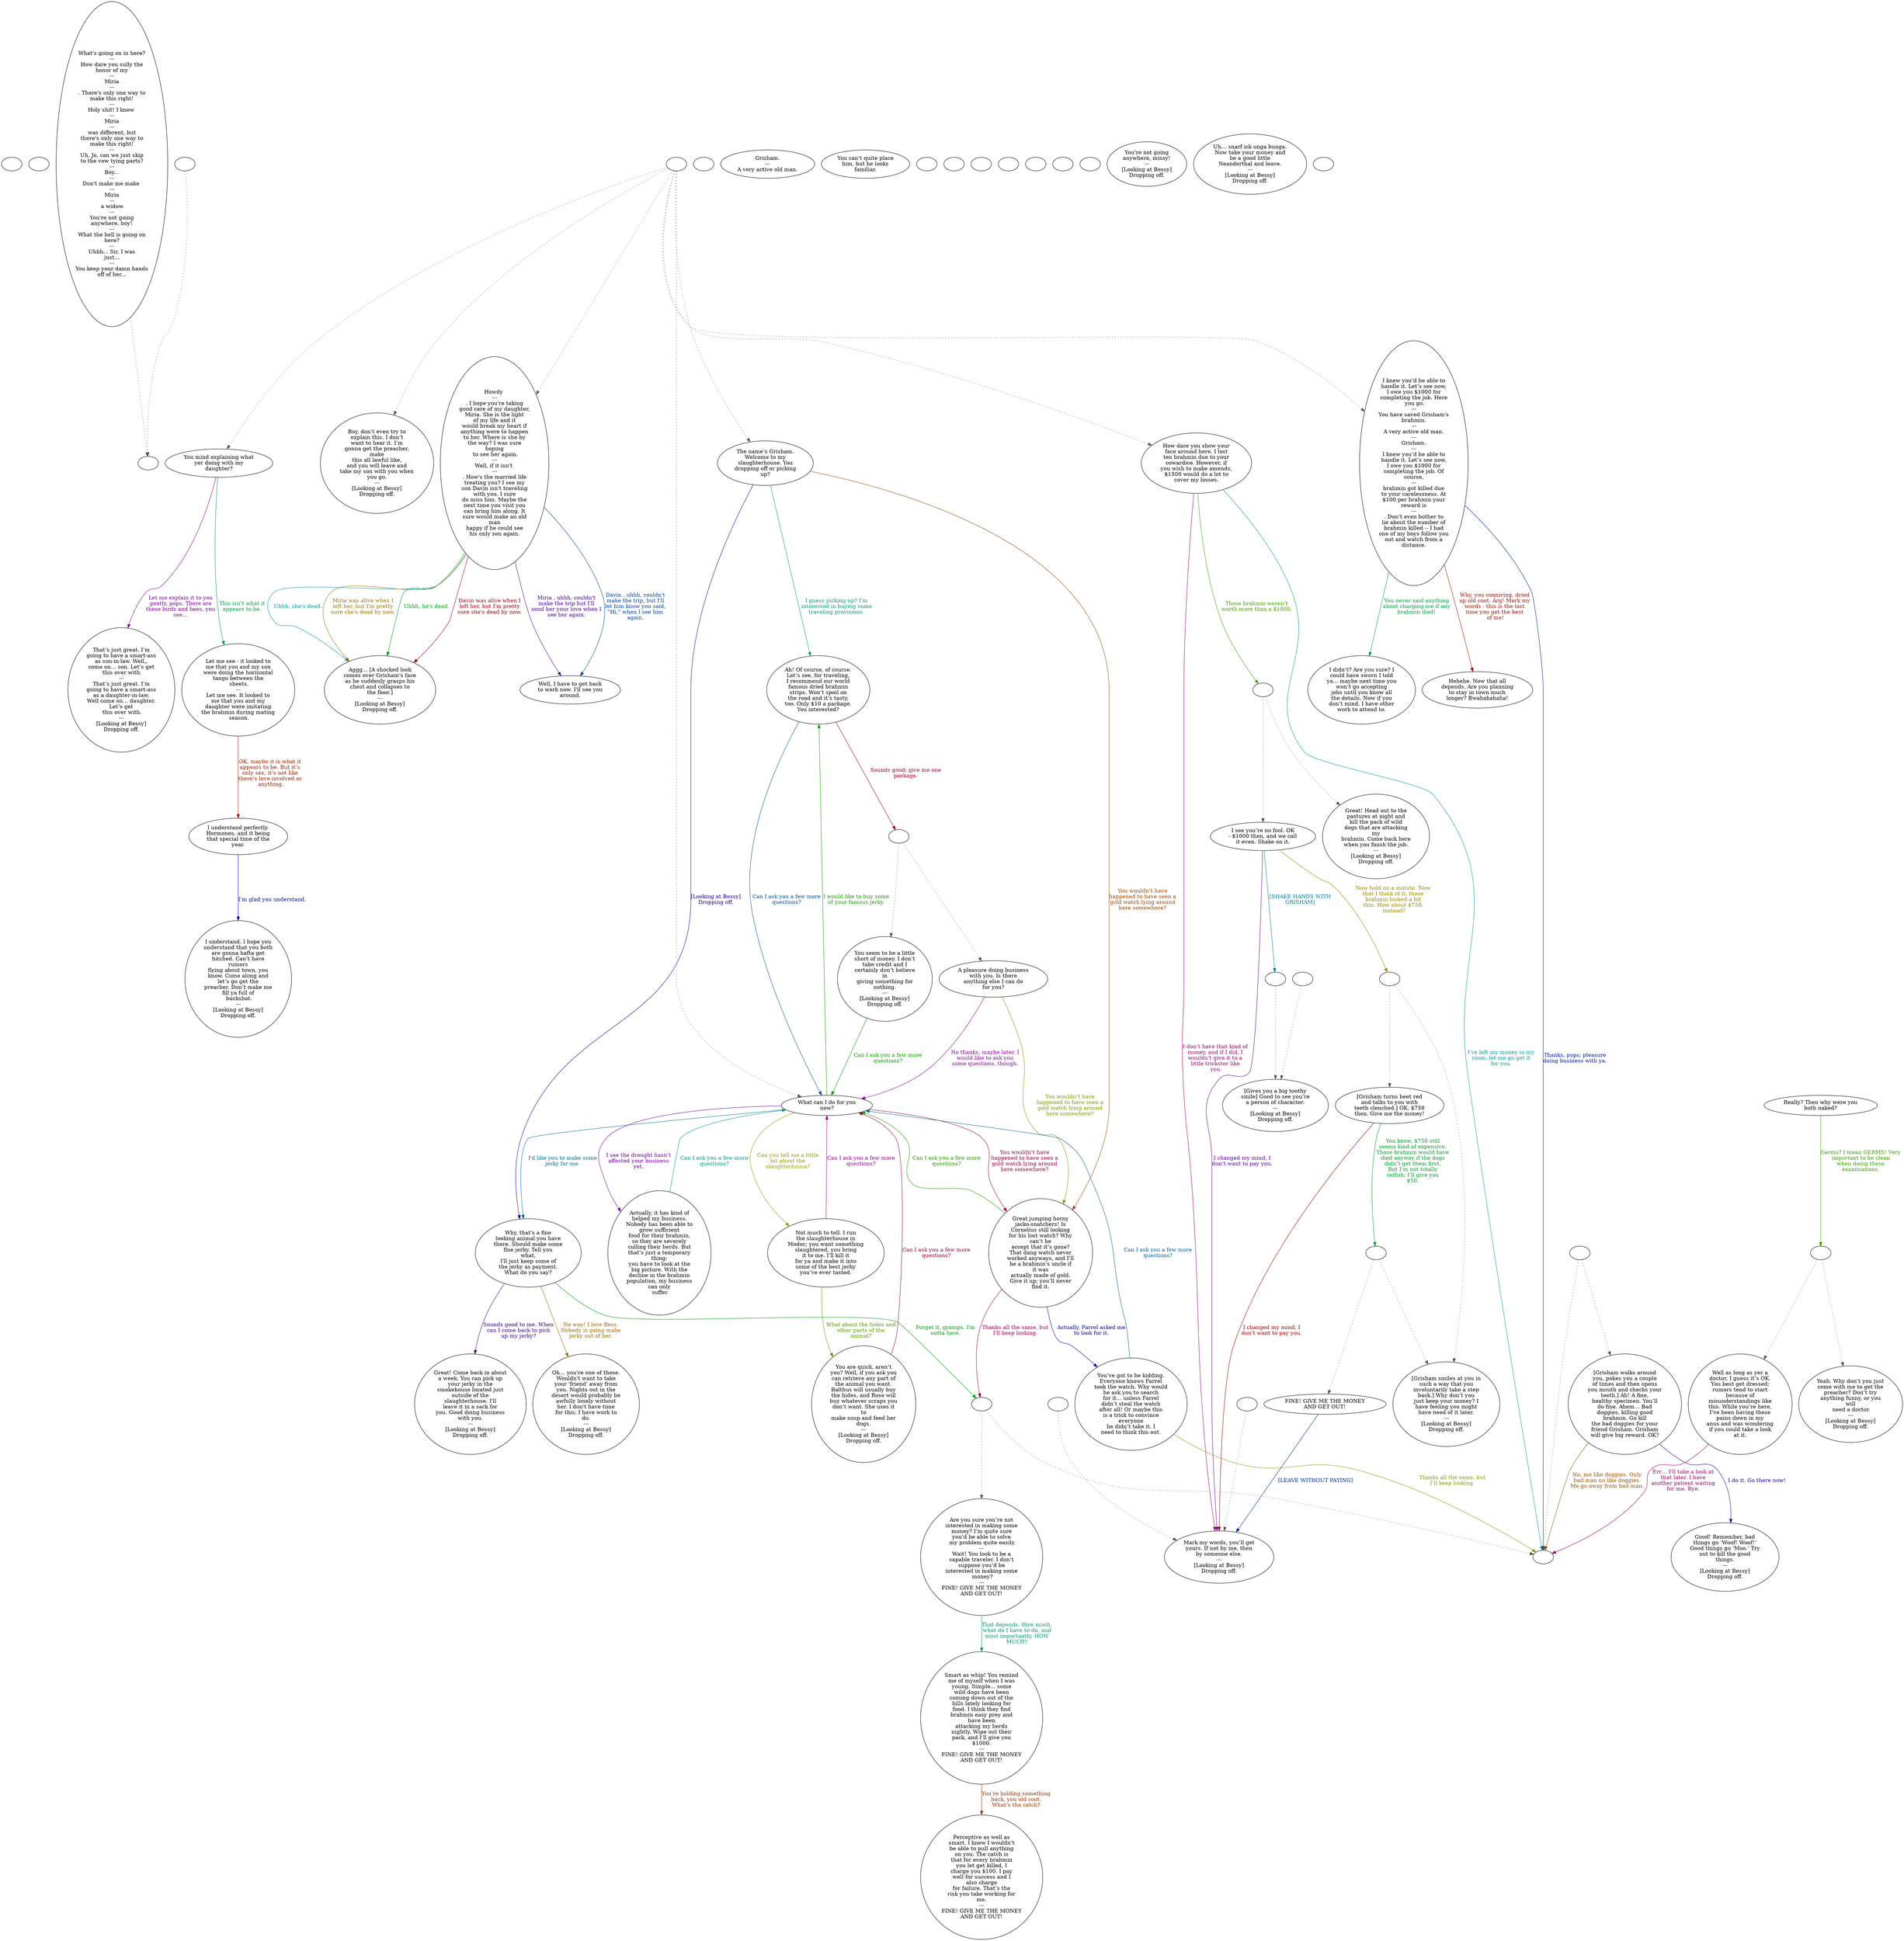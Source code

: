 digraph mcGrisha {
  "checkPartyMembersNearDoor" [style=filled       fillcolor="#FFFFFF"       color="#000000"]
  "checkPartyMembersNearDoor" [label=""]
  "start" [style=filled       fillcolor="#FFFFFF"       color="#000000"]
  "start" [label=""]
  "critter_p_proc" [style=filled       fillcolor="#FFFFFF"       color="#000000"]
  "critter_p_proc" -> "Node998" [style=dotted color="#555555"]
  "critter_p_proc" [label="What's going on in here?\n---\nHow dare you sully the\nhonor of my\n---\nMiria\n---\n. There's only one way to\nmake this right!\n---\nHoly shit! I knew \n---\nMiria\n---\nwas different, but\nthere's only one way to\nmake this right!\n---\nUh, Jo, can we just skip\nto the vow tying parts?\n---\nBoy...\n---\nDon't make me make \n---\nMiria\n---\n a widow.\n---\nYou're not going\nanywhere, boy!\n---\nWhat the hell is going on\nhere?\n---\nUhhh... Sir, I was\njust...\n---\nYou keep your damn hands\noff of her..."]
  "pickup_p_proc" [style=filled       fillcolor="#FFFFFF"       color="#000000"]
  "pickup_p_proc" -> "Node998" [style=dotted color="#555555"]
  "pickup_p_proc" [label=""]
  "talk_p_proc" [style=filled       fillcolor="#FFFFFF"       color="#000000"]
  "talk_p_proc" -> "Node041" [style=dotted color="#555555"]
  "talk_p_proc" -> "Node040" [style=dotted color="#555555"]
  "talk_p_proc" -> "Node050" [style=dotted color="#555555"]
  "talk_p_proc" -> "Node000" [style=dotted color="#555555"]
  "talk_p_proc" -> "Node003" [style=dotted color="#555555"]
  "talk_p_proc" -> "Node002" [style=dotted color="#555555"]
  "talk_p_proc" -> "Node001" [style=dotted color="#555555"]
  "talk_p_proc" [label=""]
  "destroy_p_proc" [style=filled       fillcolor="#FFFFFF"       color="#000000"]
  "destroy_p_proc" [label=""]
  "look_at_p_proc" [style=filled       fillcolor="#FFFFFF"       color="#000000"]
  "look_at_p_proc" [label="Grisham.\n---\nA very active old man."]
  "description_p_proc" [style=filled       fillcolor="#FFFFFF"       color="#000000"]
  "description_p_proc" [label="You can’t quite place\nhim, but he looks\nfamiliar."]
  "use_skill_on_p_proc" [style=filled       fillcolor="#FFFFFF"       color="#000000"]
  "use_skill_on_p_proc" [label=""]
  "damage_p_proc" [style=filled       fillcolor="#FFFFFF"       color="#000000"]
  "damage_p_proc" [label=""]
  "map_enter_p_proc" [style=filled       fillcolor="#FFFFFF"       color="#000000"]
  "map_enter_p_proc" [label=""]
  "map_exit_p_proc" [style=filled       fillcolor="#FFFFFF"       color="#000000"]
  "map_exit_p_proc" [label=""]
  "combat_p_proc" [style=filled       fillcolor="#FFFFFF"       color="#000000"]
  "combat_p_proc" [label=""]
  "timed_event_p_proc" [style=filled       fillcolor="#FFFFFF"       color="#000000"]
  "timed_event_p_proc" [label=""]
  "push_p_proc" [style=filled       fillcolor="#FFFFFF"       color="#000000"]
  "push_p_proc" [label=""]
  "Node000" [style=filled       fillcolor="#FFFFFF"       color="#000000"]
  "Node000" [label="The name’s Grisham.\nWelcome to my\nslaughterhouse. You\ndropping off or picking\nup?"]
  "Node000" -> "Node010" [label="I guess picking up? I’m\ninterested in buying some\ntraveling provisions." color="#009973" fontcolor="#009973"]
  "Node000" -> "Node017" [label="You wouldn’t have\nhappened to have seen a\ngold watch lying around\nhere somewhere?" color="#994600" fontcolor="#994600"]
  "Node000" -> "Node004" [label="[Looking at Bessy]\nDropping off." color="#190099" fontcolor="#190099"]
  "Node001" [style=filled       fillcolor="#FFFFFF"       color="#000000"]
  "Node001" [label="What can I do for you\nnow?"]
  "Node001" -> "Node010" [label="I would like to buy some\nof your famous jerky." color="#139900" fontcolor="#139900"]
  "Node001" -> "Node017" [label="You wouldn’t have\nhappened to have seen a\ngold watch lying around\nhere somewhere?" color="#990040" fontcolor="#990040"]
  "Node001" -> "Node004" [label="I'd like you to make some\njerky for me." color="#006C99" fontcolor="#006C99"]
  "Node001" -> "Node027" [label="Can you tell me a little\nbit about the\nslaughterhouse?" color="#999900" fontcolor="#999900"]
  "Node001" -> "Node028" [label="I see the drought hasn’t\naffected your business\nyet." color="#6C0099" fontcolor="#6C0099"]
  "Node002" [style=filled       fillcolor="#FFFFFF"       color="#000000"]
  "Node002" [label="I knew you’d be able to\nhandle it. Let’s see now,\nI owe you $1000 for\ncompleting the job. Here\n you go.\n---\nYou have saved Grisham's\nbrahmin.\n---\nA very active old man.\n---\nGrisham.\n---\nI knew you’d be able to\nhandle it. Let’s see now,\nI owe you $1000 for\ncompleting the job. Of\ncourse,\n---\nbrahmin got killed due\nto your carelessness. At\n$100 per brahmin your\nreward is\n---\n. Don’t even bother to\nlie about the number of\nbrahmin killed -- I had\none of my boys follow you\nout and watch from a\ndistance."]
  "Node002" -> "Node018" [label="You never said anything\nabout charging me if any\nbrahmin died!" color="#009940" fontcolor="#009940"]
  "Node002" -> "Node019" [label="Why, you conniving, dried\nup old coot. Arg! Mark my\nwords - this is the last\ntime you get the best\n of me!" color="#991300" fontcolor="#991300"]
  "Node002" -> "Node999" [label="Thanks, pops; pleasure\ndoing business with ya." color="#001A99" fontcolor="#001A99"]
  "Node003" [style=filled       fillcolor="#FFFFFF"       color="#000000"]
  "Node003" [label="How dare you show your\nface around here. I lost\nten brahmin due to your\ncowardice. However, if\nyou wish to make amends,\n$1500 would do a lot to\ncover my losses."]
  "Node003" -> "Node994" [label="Those brahmin weren’t\nworth more than a $1000." color="#469900" fontcolor="#469900"]
  "Node003" -> "Node024" [label="I don’t have that kind of\nmoney, and if I did, I\nwouldn’t give it to a\nlittle trickster like\n you." color="#990073" fontcolor="#990073"]
  "Node003" -> "Node999" [label="I’ve left my money in my\nroom; let me go get it\nfor you." color="#009992" fontcolor="#009992"]
  "Node004" [style=filled       fillcolor="#FFFFFF"       color="#000000"]
  "Node004" [label="Why, that's a fine\nlooking animal you have\nthere. Should make some\nfine jerky. Tell you\nwhat,\nI'll just keep some of\nthe jerky as payment.\nWhat do you say?"]
  "Node004" -> "Node005" [label="No way! I love Bess.\nNobody is going make\njerky out of her." color="#996600" fontcolor="#996600"]
  "Node004" -> "Node006" [label="Sounds good to me. When\ncan I come back to pick\nup my jerky?" color="#390099" fontcolor="#390099"]
  "Node004" -> "Node996" [label="Forget it, gramps. I'm\noutta here." color="#00990C" fontcolor="#00990C"]
  "Node005" [style=filled       fillcolor="#FFFFFF"       color="#000000"]
  "Node005" [label="Oh… you're one of those.\nWouldn't want to take\nyour 'friend' away from\nyou. Nights out in the\ndesert would probably be\nawfully lonely without\nher. I don't have time\nfor this; I have work to\ndo.\n---\n[Looking at Bessy]\nDropping off."]
  "Node006" [style=filled       fillcolor="#FFFFFF"       color="#000000"]
  "Node006" [label="Great! Come back in about\na week. You can pick up\nyour jerky in the\nsmokehouse located just\noutside of the\nslaughterhouse. I'll\nleave it in a sack for\nyou. Good doing business\nwith you.\n---\n[Looking at Bessy]\nDropping off."]
  "Node010" [style=filled       fillcolor="#FFFFFF"       color="#000000"]
  "Node010" [label="Ah! Of course, of course.\nLet’s see, for traveling,\nI recommend our world\nfamous dried brahmin\nstrips. Won’t spoil on\nthe road and it’s tasty,\ntoo. Only $10 a package.\nYou interested?"]
  "Node010" -> "Node992" [label="Sounds good; give me one\npackage." color="#990020" fontcolor="#990020"]
  "Node010" -> "Node001" [label="Can I ask you a few more\nquestions?" color="#004D99" fontcolor="#004D99"]
  "Node011" [style=filled       fillcolor="#FFFFFF"       color="#000000"]
  "Node011" [label="A pleasure doing business\nwith you. Is there\nanything else I can do\nfor you?"]
  "Node011" -> "Node017" [label="You wouldn’t have\nhappened to have seen a\ngold watch lying around\nhere somewhere?" color="#7A9900" fontcolor="#7A9900"]
  "Node011" -> "Node001" [label="No thanks, maybe later. I\nwould like to ask you\nsome questions, though." color="#8C0099" fontcolor="#8C0099"]
  "Node012" [style=filled       fillcolor="#FFFFFF"       color="#000000"]
  "Node012" [label="Are you sure you’re not\ninterested in making some\nmoney? I’m quite sure\nyou’d be able to solve\n my problem quite easily.\n---\nWait! You look to be a\ncapable traveler. I don’t\nsuppose you’d be\ninterested in making some\n money?\n---\nFINE! GIVE ME THE MONEY\nAND GET OUT!"]
  "Node012" -> "Node013" [label="That depends. How much,\nwhat do I have to do, and\nmost importantly, HOW\nMUCH?" color="#00995F" fontcolor="#00995F"]
  "Node013" [style=filled       fillcolor="#FFFFFF"       color="#000000"]
  "Node013" [label="Smart as whip! You remind\nme of myself when I was\nyoung. Simple... some\nwild dogs have been\ncoming down out of the\nhills lately looking for\nfood. I think they find\nbrahmin easy prey and\nhave been\nattacking my herds\nnightly. Wipe out their\npack, and I’ll give you\n$1000.\n---\nFINE! GIVE ME THE MONEY\nAND GET OUT!"]
  "Node013" -> "Node014" [label="You’re holding something\nback, you old coot.\nWhat’s the catch?" color="#993300" fontcolor="#993300"]
  "Node014" [style=filled       fillcolor="#FFFFFF"       color="#000000"]
  "Node014" [label="Perceptive as well as\nsmart. I knew I wouldn’t\nbe able to pull anything\non you. The catch is\nthat for every brahmin\nyou let get killed, I\ncharge you $100. I pay\nwell for success and I\nalso charge\nfor failure. That’s the\nrisk you take working for\nme.\n---\nFINE! GIVE ME THE MONEY\nAND GET OUT!"]
  "Node016" [style=filled       fillcolor="#FFFFFF"       color="#000000"]
  "Node016" [label="Great! Head out to the\npastures at night and\nkill the pack of wild\ndogs that are attacking\nmy\nbrahmin. Come back here\nwhen you finish the job.\n---\n[Looking at Bessy]\nDropping off."]
  "Node017" [style=filled       fillcolor="#FFFFFF"       color="#000000"]
  "Node017" [label="Great jumping horny\njacko-snatchers! Is\nCornelius still looking\nfor his lost watch? Why\ncan’t he\naccept that it’s gone?\nThat dang watch never\nworked anyways, and I’ll\nbe a brahmin’s uncle if\nit was\nactually made of gold.\nGive it up; you’ll never\nfind it."]
  "Node017" -> "Node036" [label="Actually, Farrel asked me\nto look for it." color="#060099" fontcolor="#060099"]
  "Node017" -> "Node001" [label="Can I ask you a few more\nquestions?" color="#279900" fontcolor="#279900"]
  "Node017" -> "Node996" [label="Thanks all the same, but\nI’ll keep looking." color="#990053" fontcolor="#990053"]
  "Node018" [style=filled       fillcolor="#FFFFFF"       color="#000000"]
  "Node018" [label="I didn’t? Are you sure? I\ncould have sworn I told\nya... maybe next time you\nwon’t go accepting\njobs until you know all\nthe details. Now if you\ndon’t mind, I have other\nwork to attend to."]
  "Node019" [style=filled       fillcolor="#FFFFFF"       color="#000000"]
  "Node019" [label="Hehehe. Now that all\ndepends. Are you planning\nto stay in town much\nlonger? Bwahahahaha!"]
  "Node020" [style=filled       fillcolor="#FFFFFF"       color="#000000"]
  "Node020" [label="I see you’re no fool. OK\n- $1000 then, and we call\nit even. Shake on it."]
  "Node020" -> "Node991" [label="[SHAKE HANDS WITH\nGRISHAM]" color="#008099" fontcolor="#008099"]
  "Node020" -> "Node990" [label="Now hold on a minute. Now\nthat I think of it, those\nbrahmin looked a bit\nthin. How about $750,\n instead?" color="#998500" fontcolor="#998500"]
  "Node020" -> "Node024" [label="I changed my mind, I\ndon’t want to pay you." color="#590099" fontcolor="#590099"]
  "Node021" [style=filled       fillcolor="#FFFFFF"       color="#000000"]
  "Node021" [label="[Gives you a big toothy\nsmile] Good to see you’re\na person of character.\n---\n[Looking at Bessy]\nDropping off."]
  "Node022" [style=filled       fillcolor="#FFFFFF"       color="#000000"]
  "Node022" [label="[Grisham turns beet red\nand talks to you with\nteeth clenched.] OK, $750\nthen. Give me the money!"]
  "Node022" -> "Node988" [label="You know, $750 still\nseems kind of expensive.\nThose brahmin would have\ndied anyway if the dogs\ndidn’t get them first.\nBut I’m not totally\nselfish; I’ll give you\n$50." color="#00992C" fontcolor="#00992C"]
  "Node022" -> "Node024" [label="I changed my mind, I\ndon’t want to pay you." color="#990001" fontcolor="#990001"]
  "Node023" [style=filled       fillcolor="#FFFFFF"       color="#000000"]
  "Node023" [label="FINE! GIVE ME THE MONEY\nAND GET OUT!"]
  "Node023" -> "Node024" [label="[LEAVE WITHOUT PAYING]" color="#002D99" fontcolor="#002D99"]
  "Node024" [style=filled       fillcolor="#FFFFFF"       color="#000000"]
  "Node024" [label="Mark my words, you’ll get\nyours. If not by me, then\nby someone else.\n---\n[Looking at Bessy]\nDropping off."]
  "Node026" [style=filled       fillcolor="#FFFFFF"       color="#000000"]
  "Node026" [label="[Grisham smiles at you in\nsuch a way that you\ninvoluntarily take a step\nback.] Why don’t you\njust keep your money? I\nhave feeling you might\nhave need of it later.\n---\n[Looking at Bessy]\nDropping off."]
  "Node027" [style=filled       fillcolor="#FFFFFF"       color="#000000"]
  "Node027" [label="Not much to tell. I run\nthe slaughterhouse in\nModoc; you want something\nslaughtered, you bring\nit to me. I’ll kill it\nfor ya and make it into\nsome of the best jerky\nyou’ve ever tasted."]
  "Node027" -> "Node035" [label="What about the hides and\nother parts of the\nanimal?" color="#5A9900" fontcolor="#5A9900"]
  "Node027" -> "Node001" [label="Can I ask you a few more\nquestions?" color="#990087" fontcolor="#990087"]
  "Node028" [style=filled       fillcolor="#FFFFFF"       color="#000000"]
  "Node028" [label="Actually, it has kind of\nhelped my business.\nNobody has been able to\ngrow sufficient\nfood for their brahmin,\nso they are severely\nculling their herds. But\nthat’s just a temporary\nthing;\nyou have to look at the\nbig picture. With the\ndecline in the brahmin\npopulation, my business\ncan only\n suffer."]
  "Node028" -> "Node001" [label="Can I ask you a few more\nquestions?" color="#00997F" fontcolor="#00997F"]
  "Node029" [style=filled       fillcolor="#FFFFFF"       color="#000000"]
  "Node029" [label="[Grisham walks around\nyou, pokes you a couple\nof times and then opens\nyou mouth and checks your\nteeth.] Ah! A fine,\nhealthy specimen. You’ll\ndo fine. Ahem… Bad\ndoggies, killing good\nbrahmin. Go kill\nthe bad doggies for your\nfriend Grisham. Grisham\nwill give big reward. OK?"]
  "Node029" -> "Node999" [label="No, me like doggies. Only\nbad man no like doggies.\nMe go away from bad man." color="#995200" fontcolor="#995200"]
  "Node029" -> "Node030" [label="I do it. Go there now!" color="#260099" fontcolor="#260099"]
  "Node030" [style=filled       fillcolor="#FFFFFF"       color="#000000"]
  "Node030" [label="Good! Remember, bad\nthings go ‘Woof! Woof!’\nGood things go ‘Moo.’ Try\nnot to kill the good\nthings.\n---\n[Looking at Bessy]\nDropping off."]
  "Node031" [style=filled       fillcolor="#FFFFFF"       color="#000000"]
  "Node031" [label="You seem to be a little\nshort of money. I don’t\ntake credit and I\ncertainly don’t believe\nin\ngiving something for\nnothing.\n---\n[Looking at Bessy]\nDropping off."]
  "Node031" -> "Node001" [label="Can I ask you a few more\nquestions?" color="#079900" fontcolor="#079900"]
  "Node033" [style=filled       fillcolor="#FFFFFF"       color="#000000"]
  "Node033" [label="You're not going\nanywhere, missy!\n---\n[Looking at Bessy]\nDropping off."]
  "Node034" [style=filled       fillcolor="#FFFFFF"       color="#000000"]
  "Node034" [label="Uh… snarf ick unga bunga.\nNow take your money and\nbe a good little\nNeanderthal and leave.\n---\n[Looking at Bessy]\nDropping off."]
  "Node035" [style=filled       fillcolor="#FFFFFF"       color="#000000"]
  "Node035" [label="You are quick, aren’t\nyou? Well, if you ask you\ncan retrieve any part of\nthe animal you want.\nBalthus will usually buy\nthe hides, and Rose will\nbuy whatever scraps you\ndon’t want. She uses it\nto\nmake soup and feed her\ndogs.\n---\n[Looking at Bessy]\nDropping off."]
  "Node035" -> "Node001" [label="Can I ask you a few more\nquestions?" color="#990034" fontcolor="#990034"]
  "Node036" [style=filled       fillcolor="#FFFFFF"       color="#000000"]
  "Node036" [label="You’ve got to be kidding.\nEveryone knows Farrel\ntook the watch. Why would\nhe ask you to search\nfor it… unless Farrel\ndidn’t steal the watch\nafter all! Or maybe this\nis a trick to convince\neveryone\nhe didn’t take it. I\nneed to think this out."]
  "Node036" -> "Node001" [label="Can I ask you a few more\nquestions?" color="#006099" fontcolor="#006099"]
  "Node036" -> "Node999" [label="Thanks all the same, but\nI’ll keep looking." color="#8D9900" fontcolor="#8D9900"]
  "Node040" [style=filled       fillcolor="#FFFFFF"       color="#000000"]
  "Node040" [label="Boy, don’t even try to\nexplain this. I don’t\nwant to hear it. I’m\ngonna get the preacher,\nmake\nthis all lawful like,\nand you will leave and\ntake my son with you when\nyou go.\n---\n[Looking at Bessy]\nDropping off."]
  "Node041" [style=filled       fillcolor="#FFFFFF"       color="#000000"]
  "Node041" [label="You mind explaining what\nyer doing with my\ndaughter?"]
  "Node041" -> "Node042" [label="Let me explain it to you\ngently, pops. There are\nthese birds and bees, you\nsee…" color="#780099" fontcolor="#780099"]
  "Node041" -> "Node043" [label="This isn’t what it\nappears to be." color="#00994C" fontcolor="#00994C"]
  "Node042" [style=filled       fillcolor="#FFFFFF"       color="#000000"]
  "Node042" [label="That’s just great. I’m\ngoing to have a smart-ass\nas son-in-law. Well,,\ncome on… son. Let’s get\n this over with.\n---\nThat’s just great. I’m\ngoing to have a smart-ass\nas a daughter-in-law.\nWell come on… daughter.\nLet’s get\n this over with.\n---\n[Looking at Bessy]\nDropping off."]
  "Node043" [style=filled       fillcolor="#FFFFFF"       color="#000000"]
  "Node043" [label="Let me see - it looked to\nme that you and my son\nwere doing the horizontal\ntango between the\n sheets.\n---\nLet me see. It looked to\nme that you and my\ndaughter were imitating\nthe brahmin during mating\n season."]
  "Node043" -> "Node044" [label="OK, maybe it is what it\nappears to be. But it’s\nonly sex, it’s not like\nthere’s love involved or\n anything." color="#991F00" fontcolor="#991F00"]
  "Node044" [style=filled       fillcolor="#FFFFFF"       color="#000000"]
  "Node044" [label="I understand perfectly.\nHormones, and it being\nthat special time of the\nyear."]
  "Node044" -> "Node045" [label="I’m glad you understand." color="#000E99" fontcolor="#000E99"]
  "Node045" [style=filled       fillcolor="#FFFFFF"       color="#000000"]
  "Node045" [label="I understand. I hope you\nunderstand that you both\nare gonna hafta get\nhitched. Can’t have\nrumors\nflying about town, you\nknow. Come along and\nlet’s go get the\npreacher. Don’t make me\nfill ya full of\n buckshot.\n---\n[Looking at Bessy]\nDropping off."]
  "Node046" [style=filled       fillcolor="#FFFFFF"       color="#000000"]
  "Node046" [label="Really? Then why were you\nboth naked?"]
  "Node046" -> "Node985" [label="Germs? I mean GERMS! Very\nimportant to be clean\nwhen doing these\nexaminations." color="#3A9900" fontcolor="#3A9900"]
  "Node047" [style=filled       fillcolor="#FFFFFF"       color="#000000"]
  "Node047" [label="Well as long as yer a\ndoctor, I guess it’s OK.\nYou best get dressed;\nrumors tend to start\nbecause of\nmisunderstandings like\nthis. While you’re here,\nI’ve been having these\npains down in my\nanus and was wondering\nif you could take a look\nat it."]
  "Node047" -> "Node999" [label="Err… I’ll take a look at\nthat later. I have\nanother patient waiting\nfor me. Bye." color="#990067" fontcolor="#990067"]
  "Node048" [style=filled       fillcolor="#FFFFFF"       color="#000000"]
  "Node048" [label="Yeah. Why don’t you just\ncome with me to get the\npreacher? Don’t try\nanything funny, or you\nwill\n need a doctor.\n---\n[Looking at Bessy]\nDropping off."]
  "Node050" [style=filled       fillcolor="#FFFFFF"       color="#000000"]
  "Node050" [label="Howdy \n---\n. I hope you're taking\ngood care of my daughter,\nMiria. She is the light\nof my life and it\nwould break my heart if\nanything were to happen\nto her. Where is she by\nthe way? I was sure\nhoping\n to see her again.\n---\nWell, if it isn't \n---\n. How's the married life\ntreating you? I see my\nson Davin isn't traveling\nwith you. I sure\ndo miss him. Maybe the\nnext time you visit you\ncan bring him along. It\nsure would make an old\nman\nhappy if he could see\nhis only son again."]
  "Node050" -> "Node051" [label="Uhhh, she's dead." color="#009499" fontcolor="#009499"]
  "Node050" -> "Node051" [label="Miria was alive when I\nleft her, but I'm pretty\nsure she's dead by now." color="#997200" fontcolor="#997200"]
  "Node050" -> "Node052" [label="Miria , uhhh, couldn't\nmake the trip but I'll\nsend her your love when I\nsee her again." color="#450099" fontcolor="#450099"]
  "Node050" -> "Node051" [label="Uhhh, he's dead." color="#009919" fontcolor="#009919"]
  "Node050" -> "Node051" [label="Davin was alive when I\nleft her, but I'm pretty\nsure she's dead by now." color="#990014" fontcolor="#990014"]
  "Node050" -> "Node052" [label="Davin , uhhh, couldn't\nmake the trip, but I'll\nlet him know you said,\n\"Hi,\" when I see him\nagain." color="#004199" fontcolor="#004199"]
  "Node051" [style=filled       fillcolor="#FFFFFF"       color="#000000"]
  "Node051" [label="Aggg... [A shocked look\ncomes over Grisham's face\nas he suddenly grasps his\nchest and collapses to\nthe floor.]\n---\n[Looking at Bessy]\nDropping off."]
  "Node052" [style=filled       fillcolor="#FFFFFF"       color="#000000"]
  "Node052" [label="Well, I have to get back\nto work now. I'll see you\naround."]
  "Node999" [style=filled       fillcolor="#FFFFFF"       color="#000000"]
  "Node999" [label=""]
  "Node998" [style=filled       fillcolor="#FFFFFF"       color="#000000"]
  "Node998" [label=""]
  "Node996" [style=filled       fillcolor="#FFFFFF"       color="#000000"]
  "Node996" -> "Node012" [style=dotted color="#555555"]
  "Node996" -> "Node999" [style=dotted color="#555555"]
  "Node996" [label=""]
  "Node995" [style=filled       fillcolor="#FFFFFF"       color="#000000"]
  "Node995" -> "Node029" [style=dotted color="#555555"]
  "Node995" -> "Node999" [style=dotted color="#555555"]
  "Node995" [label=""]
  "Node994" [style=filled       fillcolor="#FFFFFF"       color="#000000"]
  "Node994" -> "Node020" [style=dotted color="#555555"]
  "Node994" -> "Node016" [style=dotted color="#555555"]
  "Node994" [label=""]
  "Node993" [style=filled       fillcolor="#FFFFFF"       color="#000000"]
  "Node993" -> "Node021" [style=dotted color="#555555"]
  "Node993" [label=""]
  "Node992" [style=filled       fillcolor="#FFFFFF"       color="#000000"]
  "Node992" -> "Node011" [style=dotted color="#555555"]
  "Node992" -> "Node031" [style=dotted color="#555555"]
  "Node992" [label=""]
  "Node991" [style=filled       fillcolor="#FFFFFF"       color="#000000"]
  "Node991" -> "Node021" [style=dotted color="#555555"]
  "Node991" [label=""]
  "Node990" [style=filled       fillcolor="#FFFFFF"       color="#000000"]
  "Node990" -> "Node022" [style=dotted color="#555555"]
  "Node990" -> "Node026" [style=dotted color="#555555"]
  "Node990" [label=""]
  "Node989" [style=filled       fillcolor="#FFFFFF"       color="#000000"]
  "Node989" -> "Node024" [style=dotted color="#555555"]
  "Node989" [label=""]
  "Node988" [style=filled       fillcolor="#FFFFFF"       color="#000000"]
  "Node988" -> "Node023" [style=dotted color="#555555"]
  "Node988" -> "Node026" [style=dotted color="#555555"]
  "Node988" [label=""]
  "Node987" [style=filled       fillcolor="#FFFFFF"       color="#000000"]
  "Node987" -> "Node024" [style=dotted color="#555555"]
  "Node987" [label=""]
  "Node985" [style=filled       fillcolor="#FFFFFF"       color="#000000"]
  "Node985" -> "Node047" [style=dotted color="#555555"]
  "Node985" -> "Node048" [style=dotted color="#555555"]
  "Node985" [label=""]
  "Node983" [style=filled       fillcolor="#FFFFFF"       color="#000000"]
  "Node983" [label=""]
}
